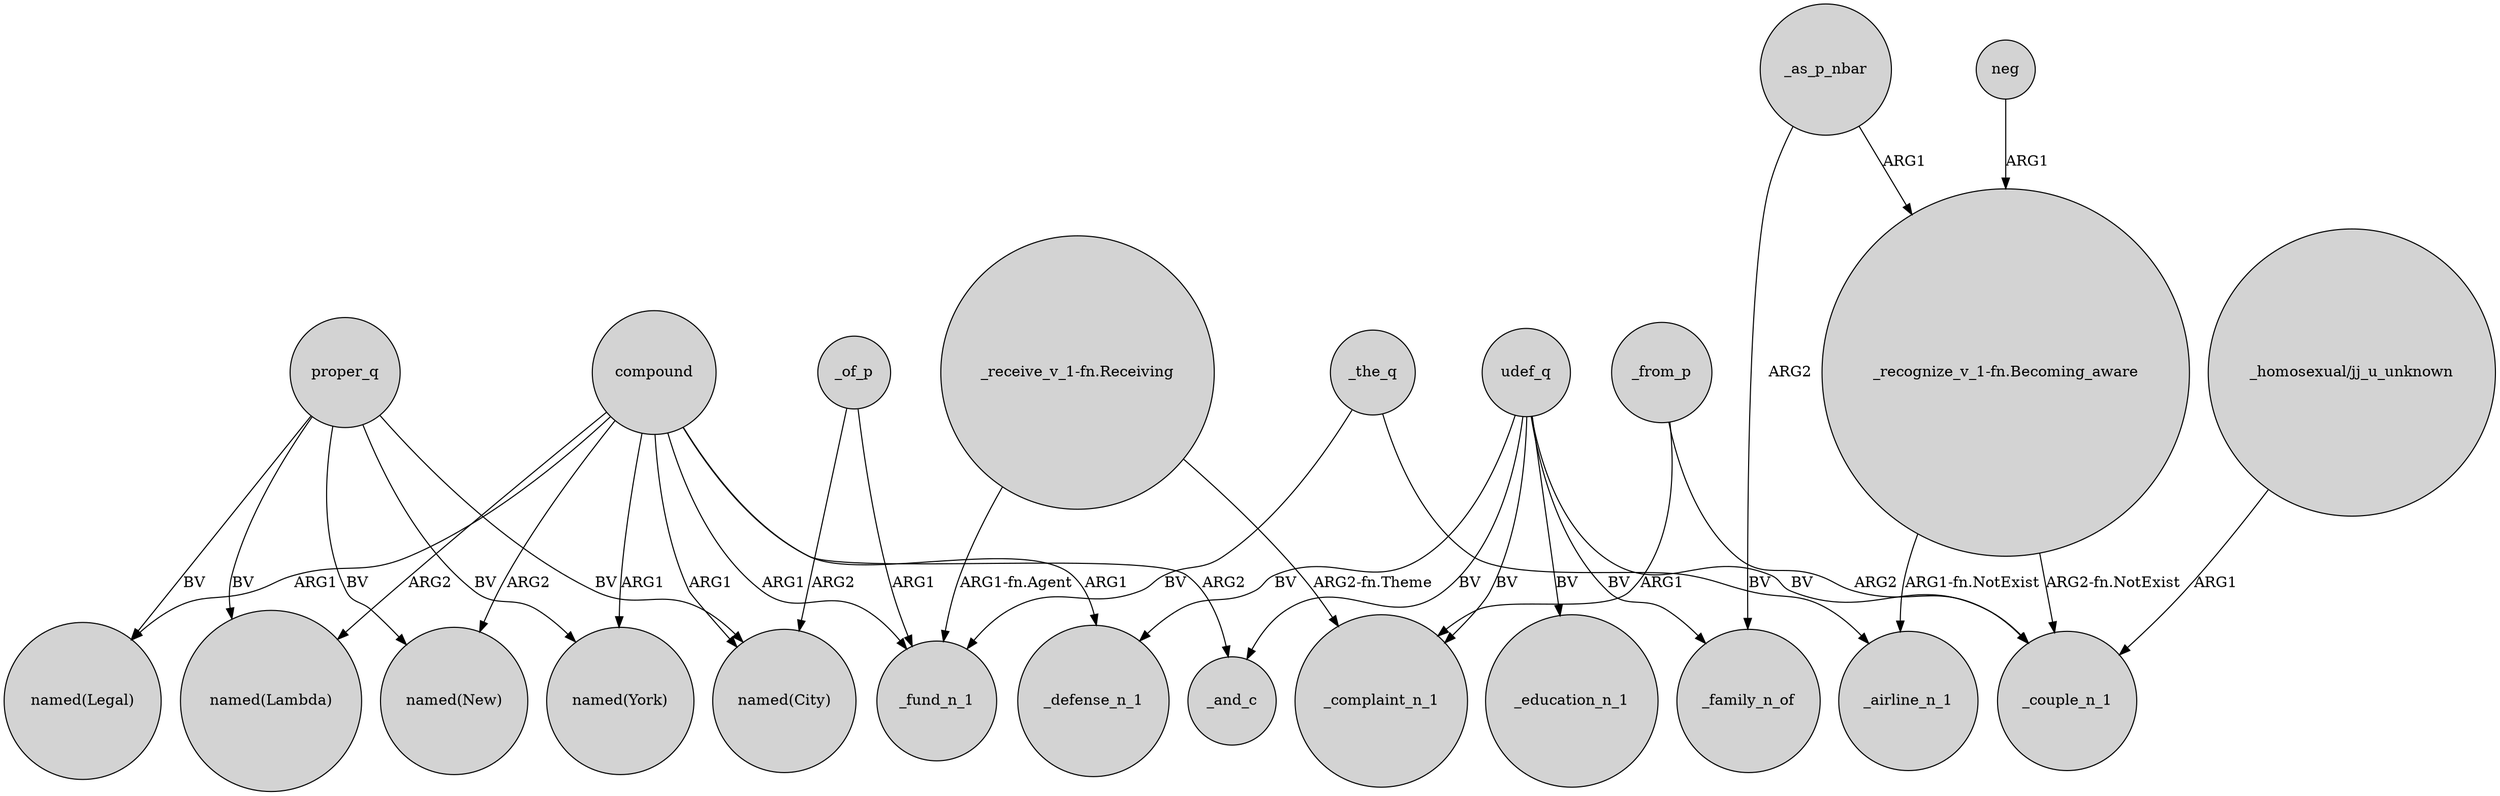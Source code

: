 digraph {
	node [shape=circle style=filled]
	udef_q -> _complaint_n_1 [label=BV]
	"_homosexual/jj_u_unknown" -> _couple_n_1 [label=ARG1]
	compound -> "named(New)" [label=ARG2]
	proper_q -> "named(New)" [label=BV]
	"_receive_v_1-fn.Receiving" -> _fund_n_1 [label="ARG1-fn.Agent"]
	neg -> "_recognize_v_1-fn.Becoming_aware" [label=ARG1]
	compound -> "named(Lambda)" [label=ARG2]
	compound -> _defense_n_1 [label=ARG1]
	udef_q -> _education_n_1 [label=BV]
	_the_q -> _fund_n_1 [label=BV]
	_from_p -> _complaint_n_1 [label=ARG1]
	_of_p -> "named(City)" [label=ARG2]
	_as_p_nbar -> _family_n_of [label=ARG2]
	compound -> _and_c [label=ARG2]
	udef_q -> _defense_n_1 [label=BV]
	compound -> "named(York)" [label=ARG1]
	_as_p_nbar -> "_recognize_v_1-fn.Becoming_aware" [label=ARG1]
	"_recognize_v_1-fn.Becoming_aware" -> _airline_n_1 [label="ARG1-fn.NotExist"]
	"_recognize_v_1-fn.Becoming_aware" -> _couple_n_1 [label="ARG2-fn.NotExist"]
	_the_q -> _airline_n_1 [label=BV]
	_from_p -> _couple_n_1 [label=ARG2]
	proper_q -> "named(City)" [label=BV]
	proper_q -> "named(Legal)" [label=BV]
	udef_q -> _couple_n_1 [label=BV]
	_of_p -> _fund_n_1 [label=ARG1]
	compound -> "named(Legal)" [label=ARG1]
	udef_q -> _family_n_of [label=BV]
	proper_q -> "named(York)" [label=BV]
	udef_q -> _and_c [label=BV]
	"_receive_v_1-fn.Receiving" -> _complaint_n_1 [label="ARG2-fn.Theme"]
	compound -> _fund_n_1 [label=ARG1]
	compound -> "named(City)" [label=ARG1]
	proper_q -> "named(Lambda)" [label=BV]
}
